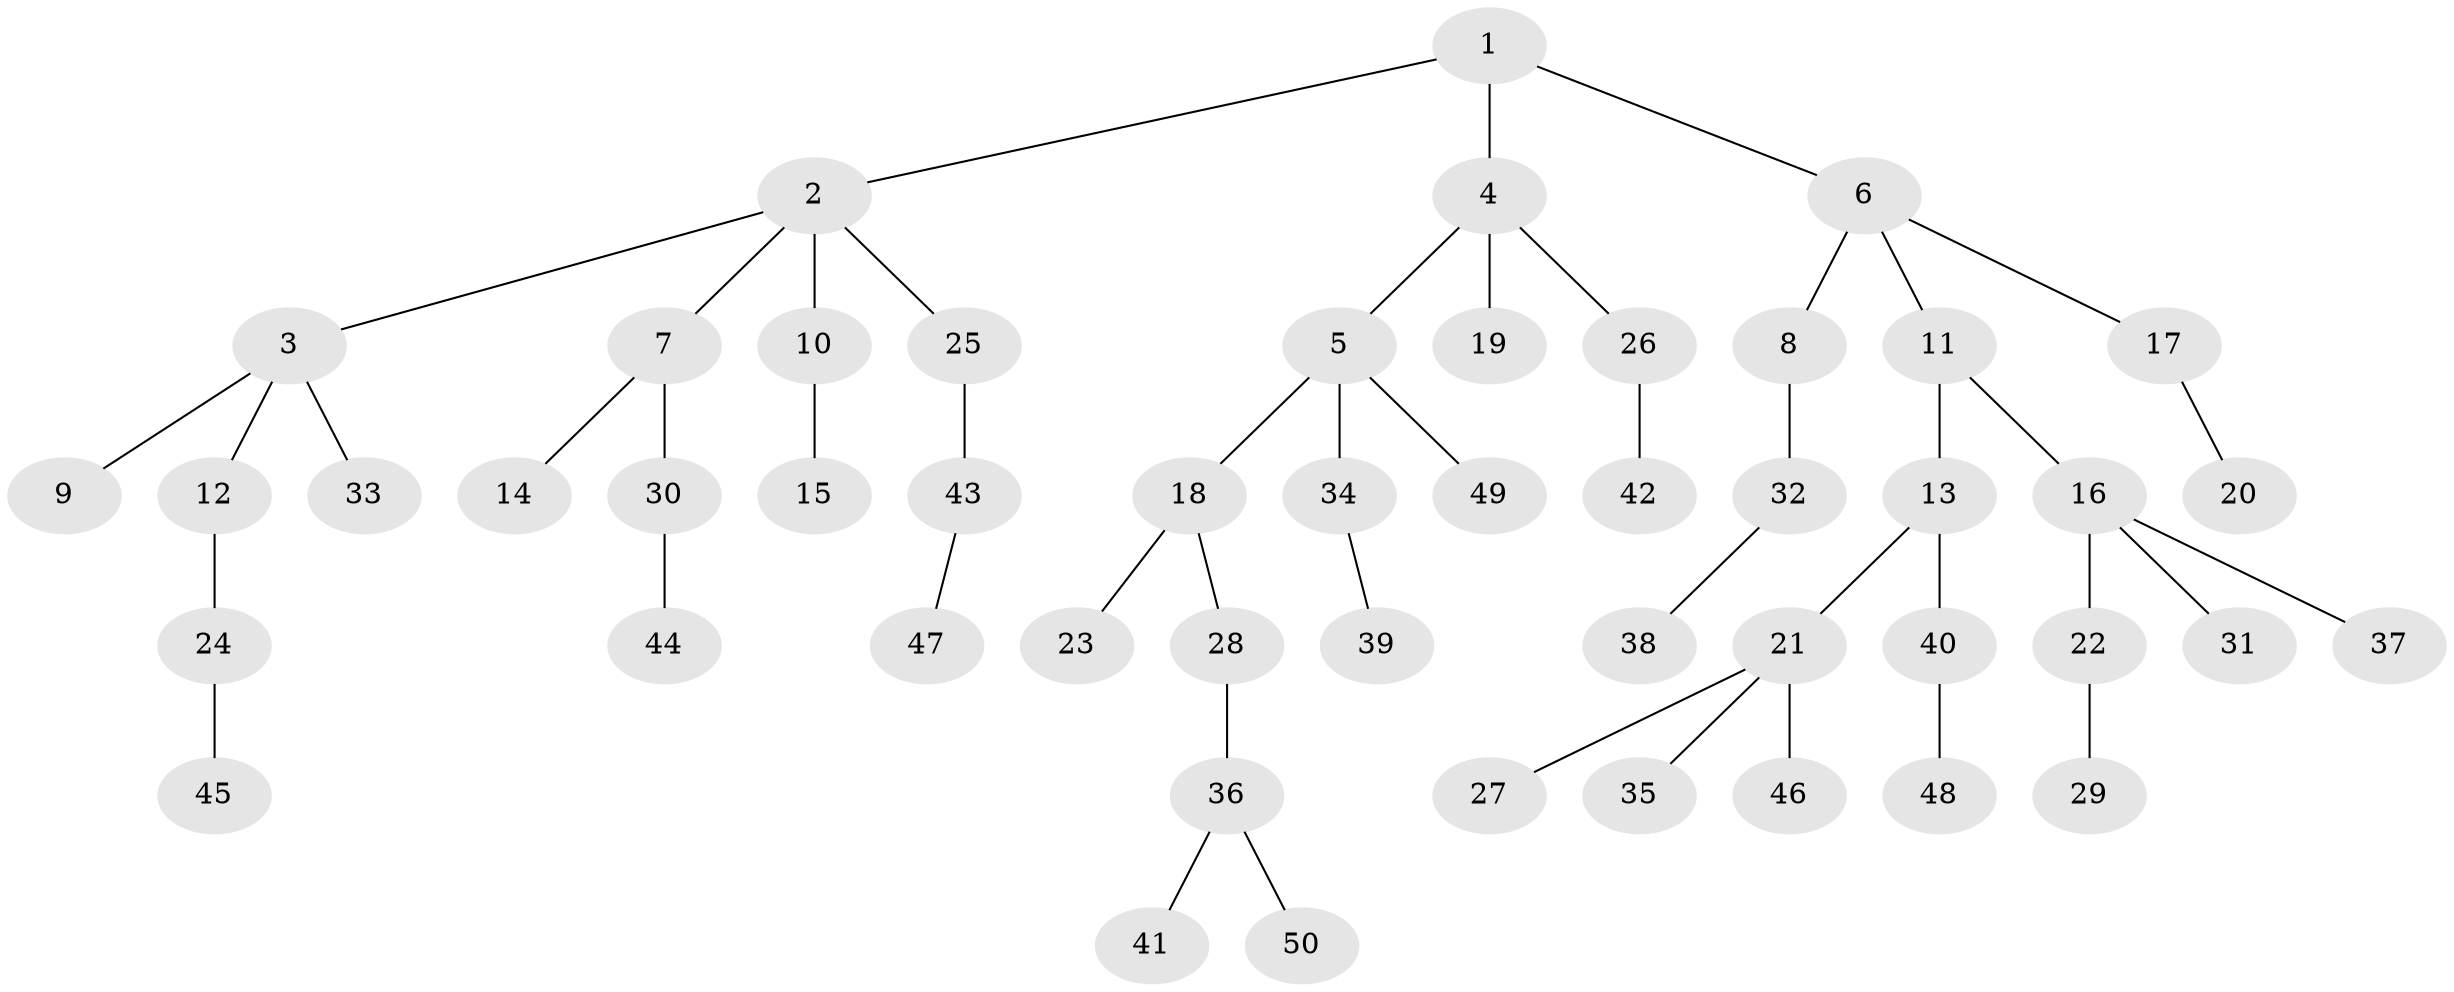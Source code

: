 // Generated by graph-tools (version 1.1) at 2025/15/03/09/25 04:15:32]
// undirected, 50 vertices, 49 edges
graph export_dot {
graph [start="1"]
  node [color=gray90,style=filled];
  1;
  2;
  3;
  4;
  5;
  6;
  7;
  8;
  9;
  10;
  11;
  12;
  13;
  14;
  15;
  16;
  17;
  18;
  19;
  20;
  21;
  22;
  23;
  24;
  25;
  26;
  27;
  28;
  29;
  30;
  31;
  32;
  33;
  34;
  35;
  36;
  37;
  38;
  39;
  40;
  41;
  42;
  43;
  44;
  45;
  46;
  47;
  48;
  49;
  50;
  1 -- 2;
  1 -- 4;
  1 -- 6;
  2 -- 3;
  2 -- 7;
  2 -- 10;
  2 -- 25;
  3 -- 9;
  3 -- 12;
  3 -- 33;
  4 -- 5;
  4 -- 19;
  4 -- 26;
  5 -- 18;
  5 -- 34;
  5 -- 49;
  6 -- 8;
  6 -- 11;
  6 -- 17;
  7 -- 14;
  7 -- 30;
  8 -- 32;
  10 -- 15;
  11 -- 13;
  11 -- 16;
  12 -- 24;
  13 -- 21;
  13 -- 40;
  16 -- 22;
  16 -- 31;
  16 -- 37;
  17 -- 20;
  18 -- 23;
  18 -- 28;
  21 -- 27;
  21 -- 35;
  21 -- 46;
  22 -- 29;
  24 -- 45;
  25 -- 43;
  26 -- 42;
  28 -- 36;
  30 -- 44;
  32 -- 38;
  34 -- 39;
  36 -- 41;
  36 -- 50;
  40 -- 48;
  43 -- 47;
}
